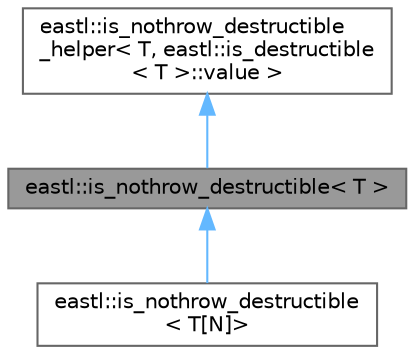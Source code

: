 digraph "eastl::is_nothrow_destructible&lt; T &gt;"
{
 // LATEX_PDF_SIZE
  bgcolor="transparent";
  edge [fontname=Helvetica,fontsize=10,labelfontname=Helvetica,labelfontsize=10];
  node [fontname=Helvetica,fontsize=10,shape=box,height=0.2,width=0.4];
  Node1 [id="Node000001",label="eastl::is_nothrow_destructible\< T \>",height=0.2,width=0.4,color="gray40", fillcolor="grey60", style="filled", fontcolor="black",tooltip=" "];
  Node2 -> Node1 [id="edge3_Node000001_Node000002",dir="back",color="steelblue1",style="solid",tooltip=" "];
  Node2 [id="Node000002",label="eastl::is_nothrow_destructible\l_helper\< T, eastl::is_destructible\l\< T \>::value \>",height=0.2,width=0.4,color="gray40", fillcolor="white", style="filled",URL="$structeastl_1_1is__nothrow__destructible__helper.html",tooltip=" "];
  Node1 -> Node3 [id="edge4_Node000001_Node000003",dir="back",color="steelblue1",style="solid",tooltip=" "];
  Node3 [id="Node000003",label="eastl::is_nothrow_destructible\l\< T[N]\>",height=0.2,width=0.4,color="gray40", fillcolor="white", style="filled",URL="$structeastl_1_1is__nothrow__destructible_3_01_t_0f_n_0e_4.html",tooltip=" "];
}
